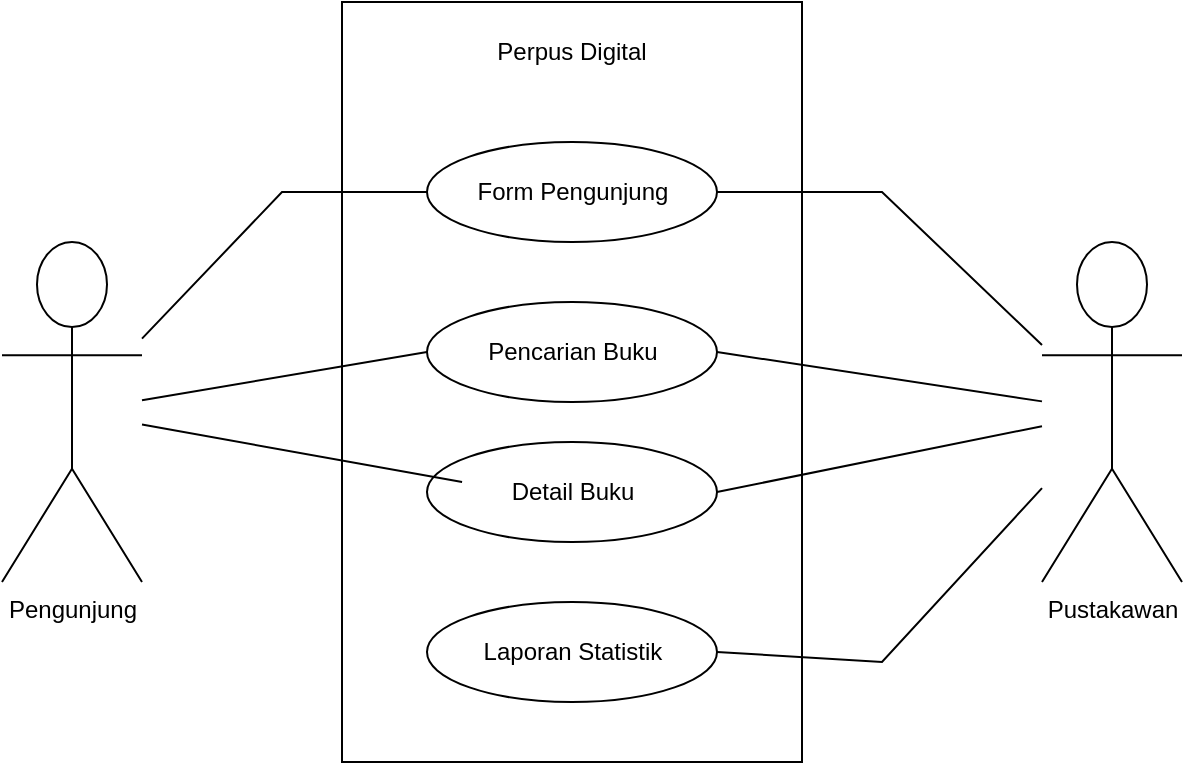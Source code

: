 <mxfile version="23.1.1" type="github">
  <diagram name="Page-1" id="_HAh9scTI6juFmDvq3kh">
    <mxGraphModel dx="880" dy="460" grid="1" gridSize="10" guides="1" tooltips="1" connect="1" arrows="1" fold="1" page="1" pageScale="1" pageWidth="850" pageHeight="1100" math="0" shadow="0">
      <root>
        <mxCell id="0" />
        <mxCell id="1" parent="0" />
        <mxCell id="6MmJ6KBrp2zEUTOv9nqn-1" value="" style="rounded=0;whiteSpace=wrap;html=1;" vertex="1" parent="1">
          <mxGeometry x="290" y="40" width="230" height="380" as="geometry" />
        </mxCell>
        <mxCell id="6MmJ6KBrp2zEUTOv9nqn-2" value="Perpus Digital" style="text;html=1;strokeColor=none;fillColor=none;align=center;verticalAlign=middle;whiteSpace=wrap;rounded=0;" vertex="1" parent="1">
          <mxGeometry x="365" y="50" width="80" height="30" as="geometry" />
        </mxCell>
        <mxCell id="6MmJ6KBrp2zEUTOv9nqn-3" value="Form Pengunjung" style="ellipse;whiteSpace=wrap;html=1;" vertex="1" parent="1">
          <mxGeometry x="332.5" y="110" width="145" height="50" as="geometry" />
        </mxCell>
        <mxCell id="6MmJ6KBrp2zEUTOv9nqn-4" value="Pencarian Buku" style="ellipse;whiteSpace=wrap;html=1;" vertex="1" parent="1">
          <mxGeometry x="332.5" y="190" width="145" height="50" as="geometry" />
        </mxCell>
        <mxCell id="6MmJ6KBrp2zEUTOv9nqn-5" value="Detail Buku" style="ellipse;whiteSpace=wrap;html=1;" vertex="1" parent="1">
          <mxGeometry x="332.5" y="260" width="145" height="50" as="geometry" />
        </mxCell>
        <mxCell id="6MmJ6KBrp2zEUTOv9nqn-6" value="Laporan Statistik" style="ellipse;whiteSpace=wrap;html=1;" vertex="1" parent="1">
          <mxGeometry x="332.5" y="340" width="145" height="50" as="geometry" />
        </mxCell>
        <mxCell id="6MmJ6KBrp2zEUTOv9nqn-7" value="Pengunjung" style="shape=umlActor;verticalLabelPosition=bottom;verticalAlign=top;html=1;outlineConnect=0;" vertex="1" parent="1">
          <mxGeometry x="120" y="160" width="70" height="170" as="geometry" />
        </mxCell>
        <mxCell id="6MmJ6KBrp2zEUTOv9nqn-8" value="Pustakawan" style="shape=umlActor;verticalLabelPosition=bottom;verticalAlign=top;html=1;outlineConnect=0;" vertex="1" parent="1">
          <mxGeometry x="640" y="160" width="70" height="170" as="geometry" />
        </mxCell>
        <mxCell id="6MmJ6KBrp2zEUTOv9nqn-12" value="" style="endArrow=none;html=1;rounded=0;entryX=0;entryY=0.5;entryDx=0;entryDy=0;" edge="1" parent="1" source="6MmJ6KBrp2zEUTOv9nqn-7" target="6MmJ6KBrp2zEUTOv9nqn-3">
          <mxGeometry width="50" height="50" relative="1" as="geometry">
            <mxPoint x="220" y="270" as="sourcePoint" />
            <mxPoint x="270" y="220" as="targetPoint" />
            <Array as="points">
              <mxPoint x="260" y="135" />
            </Array>
          </mxGeometry>
        </mxCell>
        <mxCell id="6MmJ6KBrp2zEUTOv9nqn-13" value="" style="endArrow=none;html=1;rounded=0;entryX=0;entryY=0.5;entryDx=0;entryDy=0;" edge="1" parent="1" source="6MmJ6KBrp2zEUTOv9nqn-7" target="6MmJ6KBrp2zEUTOv9nqn-4">
          <mxGeometry width="50" height="50" relative="1" as="geometry">
            <mxPoint x="230" y="270" as="sourcePoint" />
            <mxPoint x="280" y="220" as="targetPoint" />
          </mxGeometry>
        </mxCell>
        <mxCell id="6MmJ6KBrp2zEUTOv9nqn-14" value="" style="endArrow=none;html=1;rounded=0;entryX=0.121;entryY=0.4;entryDx=0;entryDy=0;entryPerimeter=0;" edge="1" parent="1" source="6MmJ6KBrp2zEUTOv9nqn-7" target="6MmJ6KBrp2zEUTOv9nqn-5">
          <mxGeometry width="50" height="50" relative="1" as="geometry">
            <mxPoint x="220" y="300" as="sourcePoint" />
            <mxPoint x="270" y="250" as="targetPoint" />
          </mxGeometry>
        </mxCell>
        <mxCell id="6MmJ6KBrp2zEUTOv9nqn-15" value="" style="endArrow=none;html=1;rounded=0;" edge="1" parent="1" source="6MmJ6KBrp2zEUTOv9nqn-3" target="6MmJ6KBrp2zEUTOv9nqn-8">
          <mxGeometry width="50" height="50" relative="1" as="geometry">
            <mxPoint x="550" y="190" as="sourcePoint" />
            <mxPoint x="600" y="140" as="targetPoint" />
            <Array as="points">
              <mxPoint x="560" y="135" />
            </Array>
          </mxGeometry>
        </mxCell>
        <mxCell id="6MmJ6KBrp2zEUTOv9nqn-16" value="" style="endArrow=none;html=1;rounded=0;exitX=1;exitY=0.5;exitDx=0;exitDy=0;" edge="1" parent="1" source="6MmJ6KBrp2zEUTOv9nqn-4" target="6MmJ6KBrp2zEUTOv9nqn-8">
          <mxGeometry width="50" height="50" relative="1" as="geometry">
            <mxPoint x="550" y="260" as="sourcePoint" />
            <mxPoint x="600" y="210" as="targetPoint" />
          </mxGeometry>
        </mxCell>
        <mxCell id="6MmJ6KBrp2zEUTOv9nqn-17" value="" style="endArrow=none;html=1;rounded=0;exitX=1;exitY=0.5;exitDx=0;exitDy=0;" edge="1" parent="1" source="6MmJ6KBrp2zEUTOv9nqn-5" target="6MmJ6KBrp2zEUTOv9nqn-8">
          <mxGeometry width="50" height="50" relative="1" as="geometry">
            <mxPoint x="550" y="310" as="sourcePoint" />
            <mxPoint x="600" y="260" as="targetPoint" />
          </mxGeometry>
        </mxCell>
        <mxCell id="6MmJ6KBrp2zEUTOv9nqn-18" value="" style="endArrow=none;html=1;rounded=0;exitX=1;exitY=0.5;exitDx=0;exitDy=0;" edge="1" parent="1" source="6MmJ6KBrp2zEUTOv9nqn-6" target="6MmJ6KBrp2zEUTOv9nqn-8">
          <mxGeometry width="50" height="50" relative="1" as="geometry">
            <mxPoint x="540" y="350" as="sourcePoint" />
            <mxPoint x="590" y="300" as="targetPoint" />
            <Array as="points">
              <mxPoint x="560" y="370" />
            </Array>
          </mxGeometry>
        </mxCell>
      </root>
    </mxGraphModel>
  </diagram>
</mxfile>
